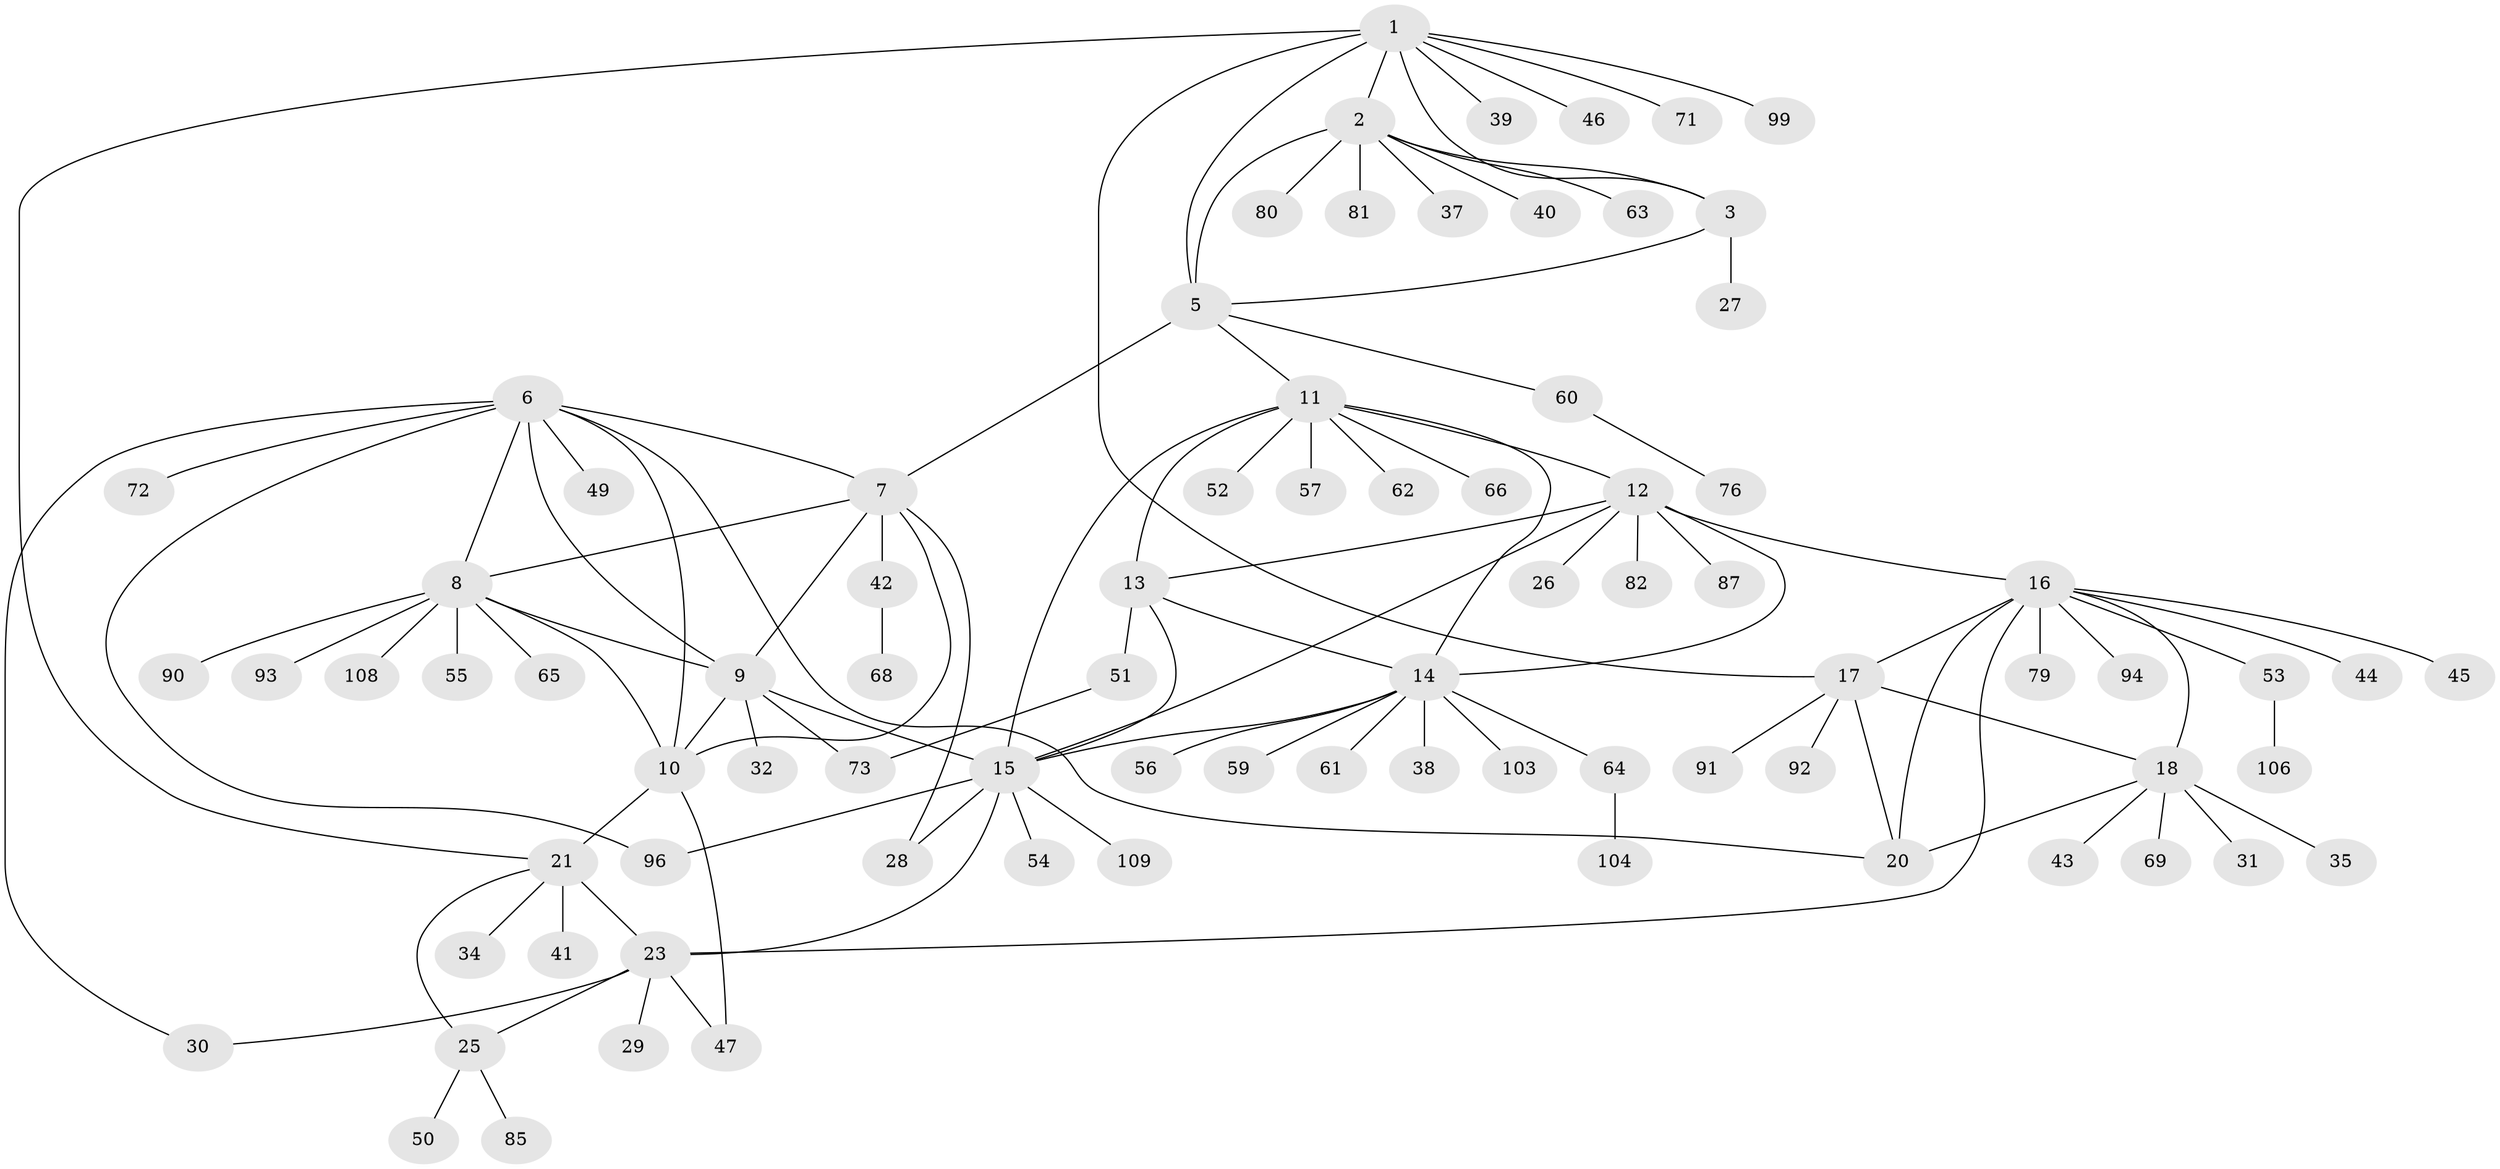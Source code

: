 // Generated by graph-tools (version 1.1) at 2025/24/03/03/25 07:24:14]
// undirected, 82 vertices, 111 edges
graph export_dot {
graph [start="1"]
  node [color=gray90,style=filled];
  1 [super="+67"];
  2 [super="+4"];
  3 [super="+102"];
  5;
  6 [super="+97"];
  7 [super="+95"];
  8 [super="+33"];
  9 [super="+84"];
  10 [super="+86"];
  11 [super="+101"];
  12 [super="+89"];
  13;
  14 [super="+88"];
  15 [super="+98"];
  16 [super="+19"];
  17 [super="+83"];
  18 [super="+107"];
  20 [super="+48"];
  21 [super="+22"];
  23 [super="+24"];
  25 [super="+58"];
  26 [super="+36"];
  27;
  28 [super="+70"];
  29;
  30 [super="+74"];
  31;
  32;
  34;
  35;
  37;
  38;
  39;
  40;
  41;
  42 [super="+105"];
  43;
  44 [super="+100"];
  45;
  46;
  47 [super="+110"];
  49;
  50;
  51 [super="+78"];
  52;
  53;
  54;
  55;
  56;
  57;
  59;
  60;
  61;
  62;
  63;
  64 [super="+75"];
  65;
  66;
  68 [super="+77"];
  69;
  71;
  72;
  73;
  76;
  79;
  80;
  81;
  82;
  85;
  87;
  90;
  91;
  92;
  93;
  94;
  96;
  99;
  103;
  104;
  106;
  108;
  109;
  1 -- 2 [weight=2];
  1 -- 3;
  1 -- 5;
  1 -- 17;
  1 -- 39;
  1 -- 46;
  1 -- 71;
  1 -- 99;
  1 -- 21;
  2 -- 3 [weight=2];
  2 -- 5 [weight=2];
  2 -- 37;
  2 -- 80;
  2 -- 81;
  2 -- 40;
  2 -- 63;
  3 -- 5;
  3 -- 27;
  5 -- 7;
  5 -- 11;
  5 -- 60;
  6 -- 7;
  6 -- 8;
  6 -- 9;
  6 -- 10;
  6 -- 20;
  6 -- 30;
  6 -- 49;
  6 -- 72;
  6 -- 96;
  7 -- 8;
  7 -- 9;
  7 -- 10;
  7 -- 28;
  7 -- 42;
  8 -- 9;
  8 -- 10;
  8 -- 55;
  8 -- 65;
  8 -- 90;
  8 -- 93;
  8 -- 108;
  9 -- 10;
  9 -- 15;
  9 -- 32;
  9 -- 73;
  10 -- 21;
  10 -- 47;
  11 -- 12;
  11 -- 13;
  11 -- 14;
  11 -- 15;
  11 -- 52;
  11 -- 57;
  11 -- 62;
  11 -- 66;
  12 -- 13;
  12 -- 14;
  12 -- 15;
  12 -- 16;
  12 -- 26;
  12 -- 82;
  12 -- 87;
  13 -- 14;
  13 -- 15;
  13 -- 51;
  14 -- 15;
  14 -- 38;
  14 -- 56;
  14 -- 59;
  14 -- 61;
  14 -- 64;
  14 -- 103;
  15 -- 54;
  15 -- 96;
  15 -- 109;
  15 -- 28;
  15 -- 23;
  16 -- 17 [weight=2];
  16 -- 18 [weight=2];
  16 -- 20 [weight=2];
  16 -- 94;
  16 -- 44;
  16 -- 45;
  16 -- 79;
  16 -- 53;
  16 -- 23;
  17 -- 18;
  17 -- 20;
  17 -- 91;
  17 -- 92;
  18 -- 20;
  18 -- 31;
  18 -- 35;
  18 -- 43;
  18 -- 69;
  21 -- 23 [weight=4];
  21 -- 25 [weight=2];
  21 -- 34;
  21 -- 41;
  23 -- 25 [weight=2];
  23 -- 47;
  23 -- 29;
  23 -- 30;
  25 -- 50;
  25 -- 85;
  42 -- 68;
  51 -- 73;
  53 -- 106;
  60 -- 76;
  64 -- 104;
}

